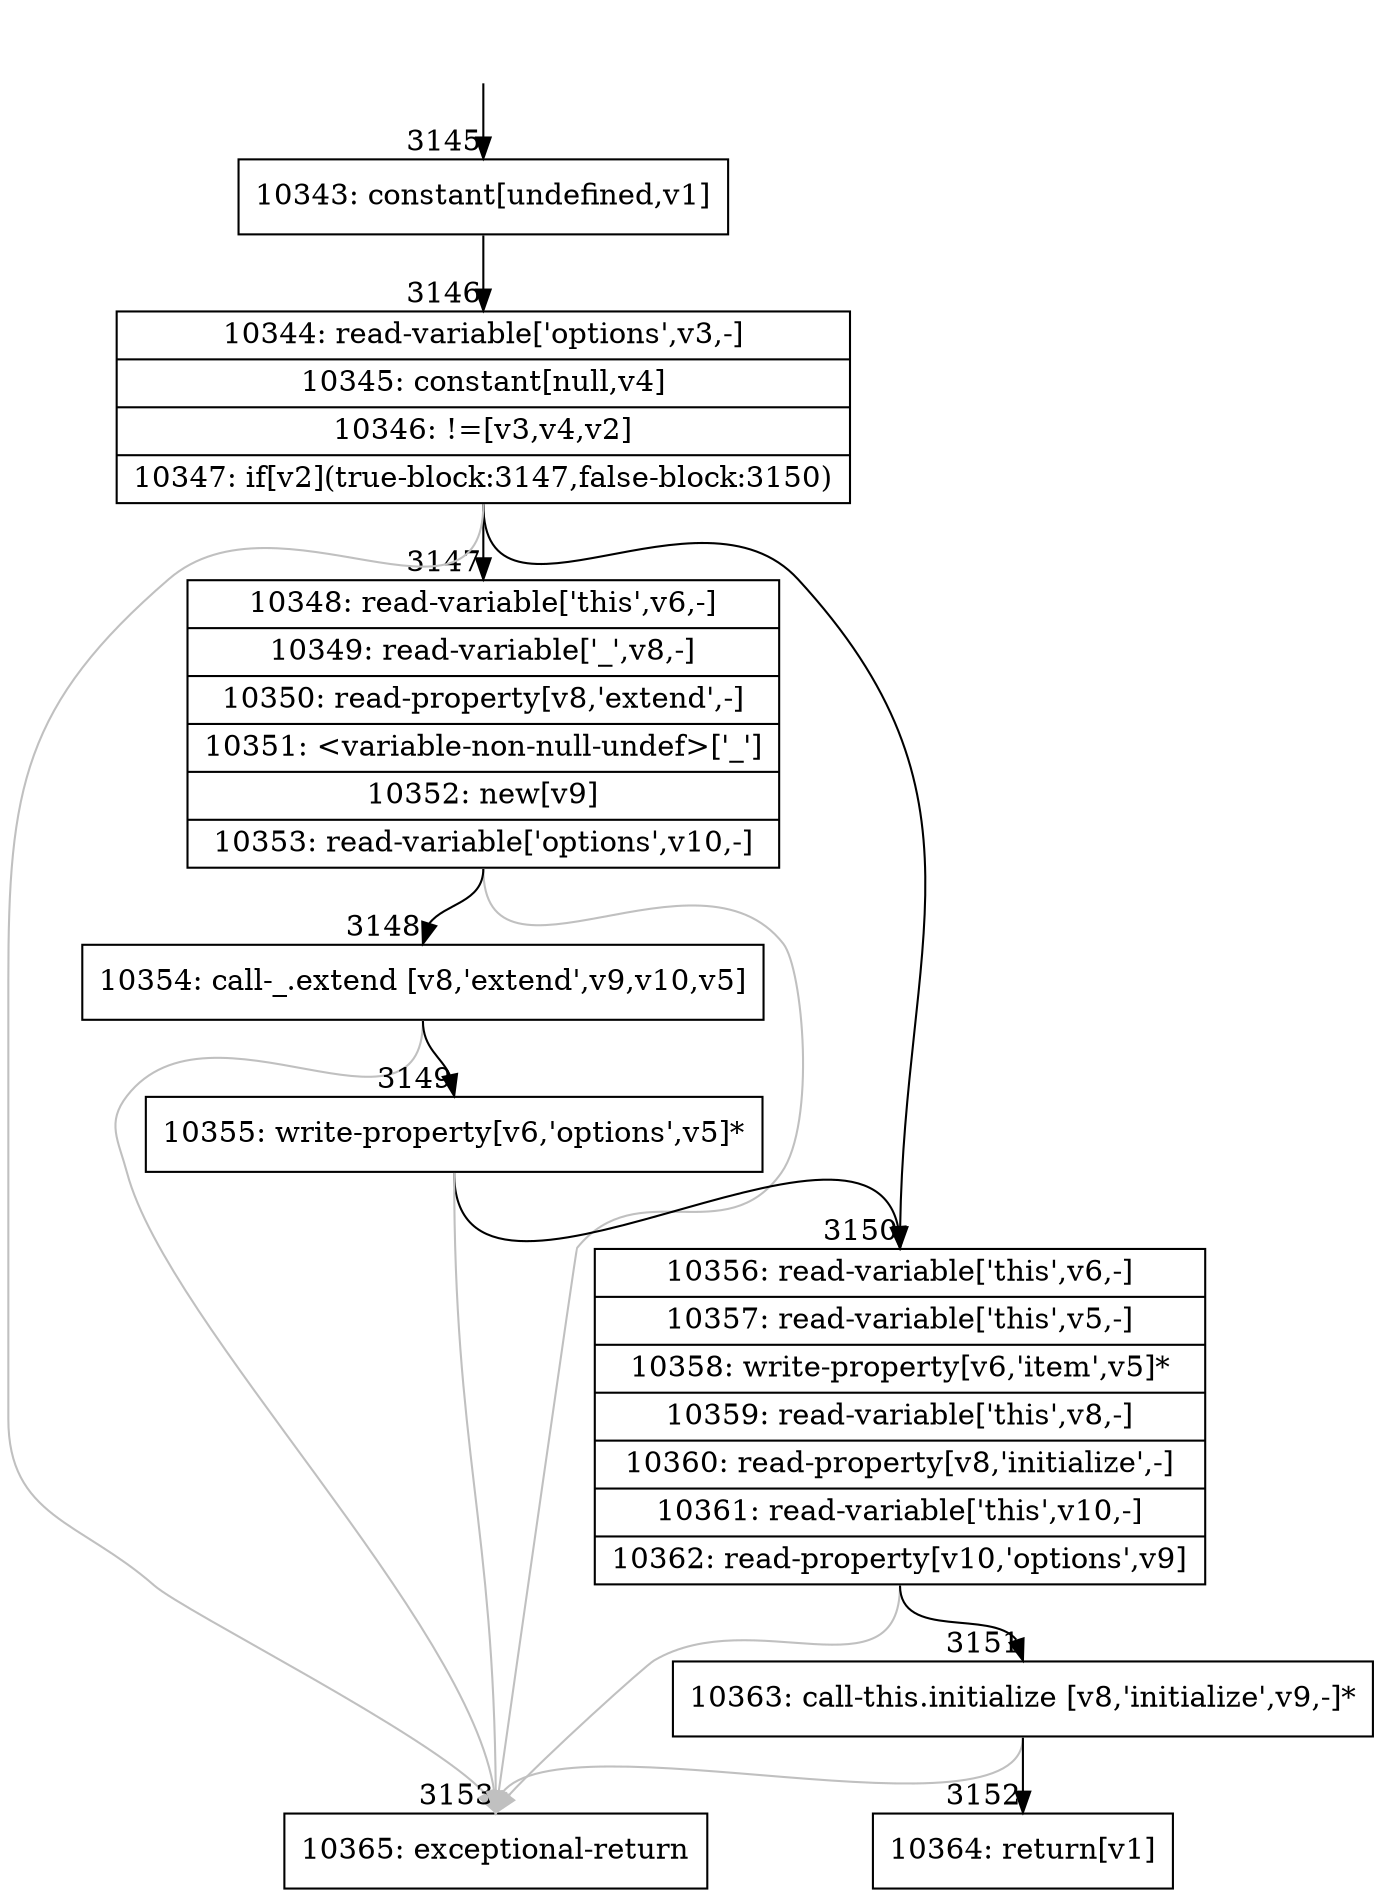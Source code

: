 digraph {
rankdir="TD"
BB_entry241[shape=none,label=""];
BB_entry241 -> BB3145 [tailport=s, headport=n, headlabel="    3145"]
BB3145 [shape=record label="{10343: constant[undefined,v1]}" ] 
BB3145 -> BB3146 [tailport=s, headport=n, headlabel="      3146"]
BB3146 [shape=record label="{10344: read-variable['options',v3,-]|10345: constant[null,v4]|10346: !=[v3,v4,v2]|10347: if[v2](true-block:3147,false-block:3150)}" ] 
BB3146 -> BB3147 [tailport=s, headport=n, headlabel="      3147"]
BB3146 -> BB3150 [tailport=s, headport=n, headlabel="      3150"]
BB3146 -> BB3153 [tailport=s, headport=n, color=gray, headlabel="      3153"]
BB3147 [shape=record label="{10348: read-variable['this',v6,-]|10349: read-variable['_',v8,-]|10350: read-property[v8,'extend',-]|10351: \<variable-non-null-undef\>['_']|10352: new[v9]|10353: read-variable['options',v10,-]}" ] 
BB3147 -> BB3148 [tailport=s, headport=n, headlabel="      3148"]
BB3147 -> BB3153 [tailport=s, headport=n, color=gray]
BB3148 [shape=record label="{10354: call-_.extend [v8,'extend',v9,v10,v5]}" ] 
BB3148 -> BB3149 [tailport=s, headport=n, headlabel="      3149"]
BB3148 -> BB3153 [tailport=s, headport=n, color=gray]
BB3149 [shape=record label="{10355: write-property[v6,'options',v5]*}" ] 
BB3149 -> BB3150 [tailport=s, headport=n]
BB3149 -> BB3153 [tailport=s, headport=n, color=gray]
BB3150 [shape=record label="{10356: read-variable['this',v6,-]|10357: read-variable['this',v5,-]|10358: write-property[v6,'item',v5]*|10359: read-variable['this',v8,-]|10360: read-property[v8,'initialize',-]|10361: read-variable['this',v10,-]|10362: read-property[v10,'options',v9]}" ] 
BB3150 -> BB3151 [tailport=s, headport=n, headlabel="      3151"]
BB3150 -> BB3153 [tailport=s, headport=n, color=gray]
BB3151 [shape=record label="{10363: call-this.initialize [v8,'initialize',v9,-]*}" ] 
BB3151 -> BB3152 [tailport=s, headport=n, headlabel="      3152"]
BB3151 -> BB3153 [tailport=s, headport=n, color=gray]
BB3152 [shape=record label="{10364: return[v1]}" ] 
BB3153 [shape=record label="{10365: exceptional-return}" ] 
//#$~ 2745
}

